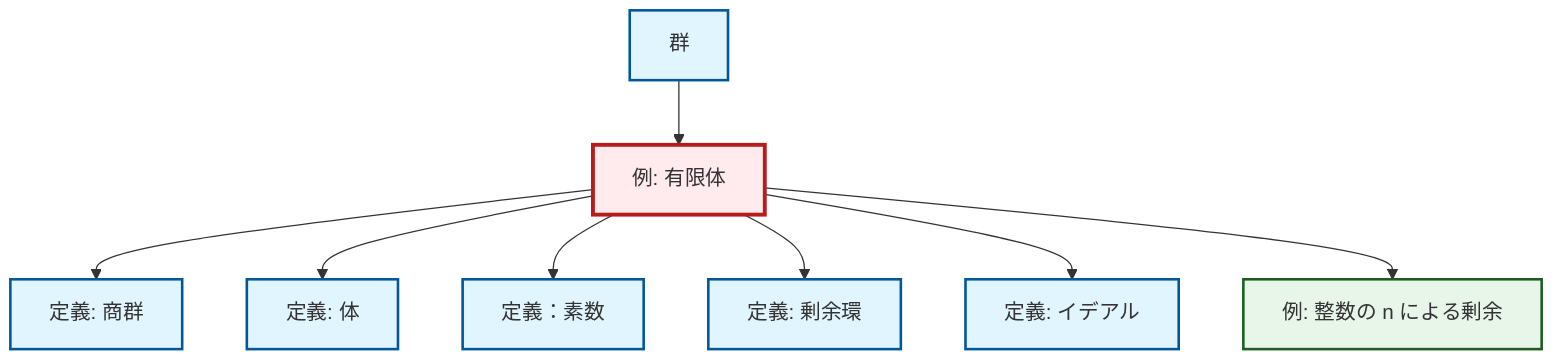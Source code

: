 graph TD
    classDef definition fill:#e1f5fe,stroke:#01579b,stroke-width:2px
    classDef theorem fill:#f3e5f5,stroke:#4a148c,stroke-width:2px
    classDef axiom fill:#fff3e0,stroke:#e65100,stroke-width:2px
    classDef example fill:#e8f5e9,stroke:#1b5e20,stroke-width:2px
    classDef current fill:#ffebee,stroke:#b71c1c,stroke-width:3px
    def-ideal["定義: イデアル"]:::definition
    def-prime["定義：素数"]:::definition
    def-field["定義: 体"]:::definition
    ex-finite-field["例: 有限体"]:::example
    ex-quotient-integers-mod-n["例: 整数の n による剰余"]:::example
    def-quotient-ring["定義: 剰余環"]:::definition
    def-quotient-group["定義: 商群"]:::definition
    def-group["群"]:::definition
    ex-finite-field --> def-quotient-group
    ex-finite-field --> def-field
    ex-finite-field --> def-prime
    ex-finite-field --> def-quotient-ring
    def-group --> ex-finite-field
    ex-finite-field --> def-ideal
    ex-finite-field --> ex-quotient-integers-mod-n
    class ex-finite-field current